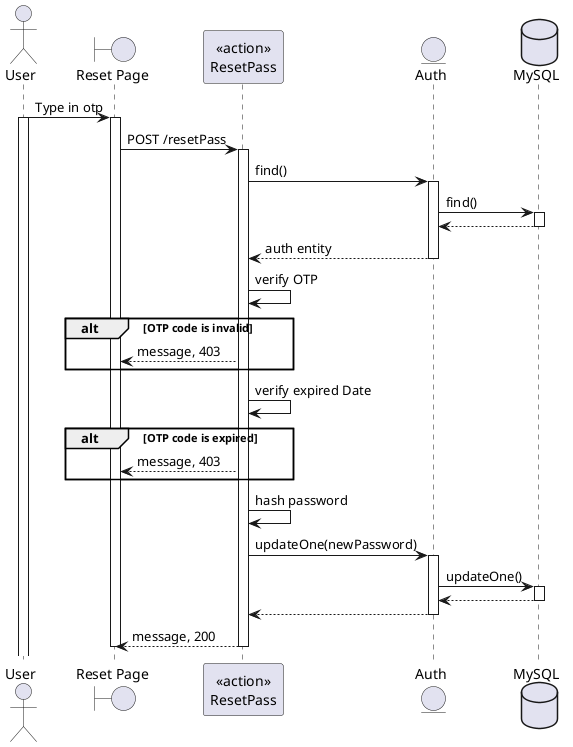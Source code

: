 @startuml
actor User
boundary "Reset Page" as Client
participant "<<action>>\nResetPass" as Controller
entity "Auth" as Model
database "MySQL" as DB

User -> Client: Type in otp
activate User
activate Client

Client -> Controller: POST /resetPass
activate Controller
Controller -> Model: find()
activate Model
Model -> DB: find()
activate DB
DB --> Model
deactivate DB
Model --> Controller: auth entity
deactivate Model
Controller -> Controller: verify OTP
alt OTP code is invalid
    Controller --> Client: message, 403
end
Controller -> Controller: verify expired Date
alt OTP code is expired
    Controller --> Client: message, 403
end
Controller -> Controller: hash password
Controller -> Model: updateOne(newPassword)
activate Model
Model -> DB: updateOne()
activate DB
DB --> Model
deactivate DB
Model --> Controller
deactivate Model
Controller --> Client: message, 200
deactivate Controller
    
deactivate Client




@enduml
